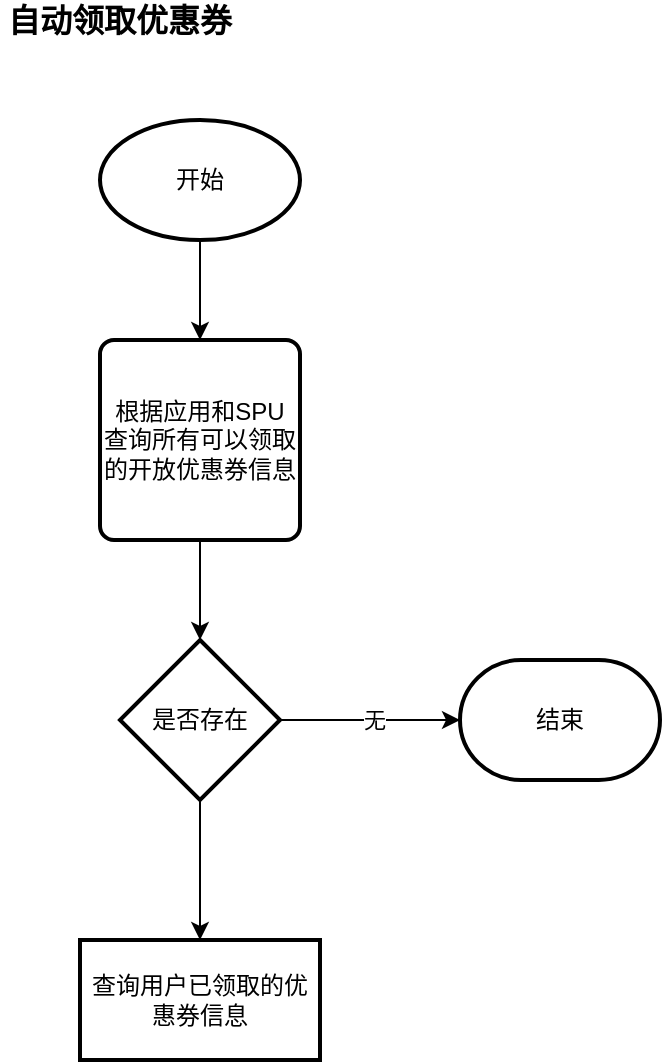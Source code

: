 <mxfile version="24.0.2" type="github">
  <diagram name="第 1 页" id="zcuINYi5yBSdiXbuYtzG">
    <mxGraphModel dx="1306" dy="750" grid="1" gridSize="10" guides="1" tooltips="1" connect="1" arrows="1" fold="1" page="1" pageScale="1" pageWidth="827" pageHeight="1169" math="0" shadow="0">
      <root>
        <mxCell id="0" />
        <mxCell id="1" parent="0" />
        <mxCell id="jN4faiQt9KvXkNwv9UII-1" value="自动领取优惠券" style="text;html=1;align=center;verticalAlign=middle;whiteSpace=wrap;rounded=0;fontSize=16;fontStyle=1" vertex="1" parent="1">
          <mxGeometry x="60" y="30" width="120" height="20" as="geometry" />
        </mxCell>
        <mxCell id="jN4faiQt9KvXkNwv9UII-20" value="" style="edgeStyle=orthogonalEdgeStyle;rounded=0;orthogonalLoop=1;jettySize=auto;html=1;entryX=0.5;entryY=0;entryDx=0;entryDy=0;" edge="1" parent="1" source="jN4faiQt9KvXkNwv9UII-7" target="jN4faiQt9KvXkNwv9UII-34">
          <mxGeometry relative="1" as="geometry">
            <mxPoint x="160" y="230" as="targetPoint" />
          </mxGeometry>
        </mxCell>
        <mxCell id="jN4faiQt9KvXkNwv9UII-7" value="开始" style="strokeWidth=2;html=1;shape=mxgraph.flowchart.start_1;whiteSpace=wrap;" vertex="1" parent="1">
          <mxGeometry x="110" y="90" width="100" height="60" as="geometry" />
        </mxCell>
        <mxCell id="jN4faiQt9KvXkNwv9UII-25" value="" style="edgeStyle=orthogonalEdgeStyle;rounded=0;orthogonalLoop=1;jettySize=auto;html=1;exitX=0.5;exitY=1;exitDx=0;exitDy=0;" edge="1" parent="1" source="jN4faiQt9KvXkNwv9UII-34" target="jN4faiQt9KvXkNwv9UII-24">
          <mxGeometry relative="1" as="geometry">
            <mxPoint x="160" y="290" as="sourcePoint" />
          </mxGeometry>
        </mxCell>
        <mxCell id="jN4faiQt9KvXkNwv9UII-29" style="edgeStyle=orthogonalEdgeStyle;rounded=0;orthogonalLoop=1;jettySize=auto;html=1;" edge="1" parent="1" source="jN4faiQt9KvXkNwv9UII-24" target="jN4faiQt9KvXkNwv9UII-26">
          <mxGeometry relative="1" as="geometry" />
        </mxCell>
        <mxCell id="jN4faiQt9KvXkNwv9UII-31" value="无" style="edgeLabel;html=1;align=center;verticalAlign=middle;resizable=0;points=[];" vertex="1" connectable="0" parent="jN4faiQt9KvXkNwv9UII-29">
          <mxGeometry x="-0.083" y="4" relative="1" as="geometry">
            <mxPoint x="5" y="4" as="offset" />
          </mxGeometry>
        </mxCell>
        <mxCell id="jN4faiQt9KvXkNwv9UII-33" value="" style="edgeStyle=orthogonalEdgeStyle;rounded=0;orthogonalLoop=1;jettySize=auto;html=1;" edge="1" parent="1" source="jN4faiQt9KvXkNwv9UII-24" target="jN4faiQt9KvXkNwv9UII-32">
          <mxGeometry relative="1" as="geometry" />
        </mxCell>
        <mxCell id="jN4faiQt9KvXkNwv9UII-24" value="是否存在" style="rhombus;whiteSpace=wrap;html=1;strokeWidth=2;" vertex="1" parent="1">
          <mxGeometry x="120" y="350" width="80" height="80" as="geometry" />
        </mxCell>
        <mxCell id="jN4faiQt9KvXkNwv9UII-26" value="结束" style="strokeWidth=2;html=1;shape=mxgraph.flowchart.terminator;whiteSpace=wrap;" vertex="1" parent="1">
          <mxGeometry x="290" y="360" width="100" height="60" as="geometry" />
        </mxCell>
        <mxCell id="jN4faiQt9KvXkNwv9UII-32" value="查询用户已领取的优惠券信息" style="whiteSpace=wrap;html=1;strokeWidth=2;" vertex="1" parent="1">
          <mxGeometry x="100" y="500" width="120" height="60" as="geometry" />
        </mxCell>
        <mxCell id="jN4faiQt9KvXkNwv9UII-34" value="根据应用和SPU&lt;div&gt;查询所有可以领取的开放优惠券信息&lt;/div&gt;" style="rounded=1;whiteSpace=wrap;html=1;absoluteArcSize=1;arcSize=14;strokeWidth=2;" vertex="1" parent="1">
          <mxGeometry x="110" y="200" width="100" height="100" as="geometry" />
        </mxCell>
      </root>
    </mxGraphModel>
  </diagram>
</mxfile>
